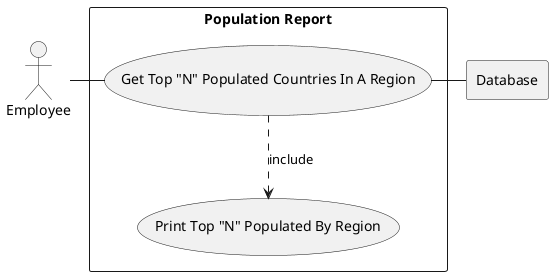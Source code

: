 @startuml

actor E as "Employee"

rectangle Database

rectangle "Population Report" {
    usecase UC6 as "Get Top "N" Populated Countries In A Region"

    usecase UCa as "Print Top "N" Populated By Region"

    E - UC6
    UC6 ..> UCa : include
    UC6 - Database
}

@enduml